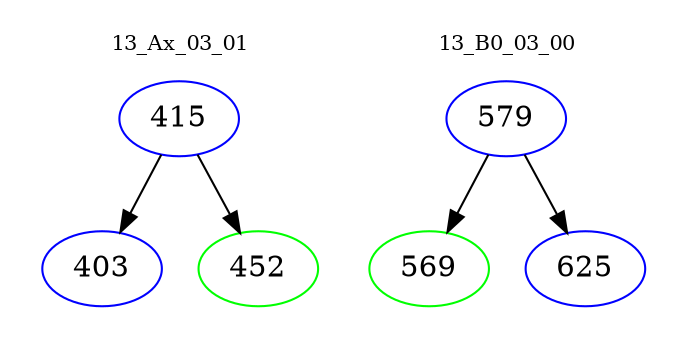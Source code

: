 digraph{
subgraph cluster_0 {
color = white
label = "13_Ax_03_01";
fontsize=10;
T0_415 [label="415", color="blue"]
T0_415 -> T0_403 [color="black"]
T0_403 [label="403", color="blue"]
T0_415 -> T0_452 [color="black"]
T0_452 [label="452", color="green"]
}
subgraph cluster_1 {
color = white
label = "13_B0_03_00";
fontsize=10;
T1_579 [label="579", color="blue"]
T1_579 -> T1_569 [color="black"]
T1_569 [label="569", color="green"]
T1_579 -> T1_625 [color="black"]
T1_625 [label="625", color="blue"]
}
}

